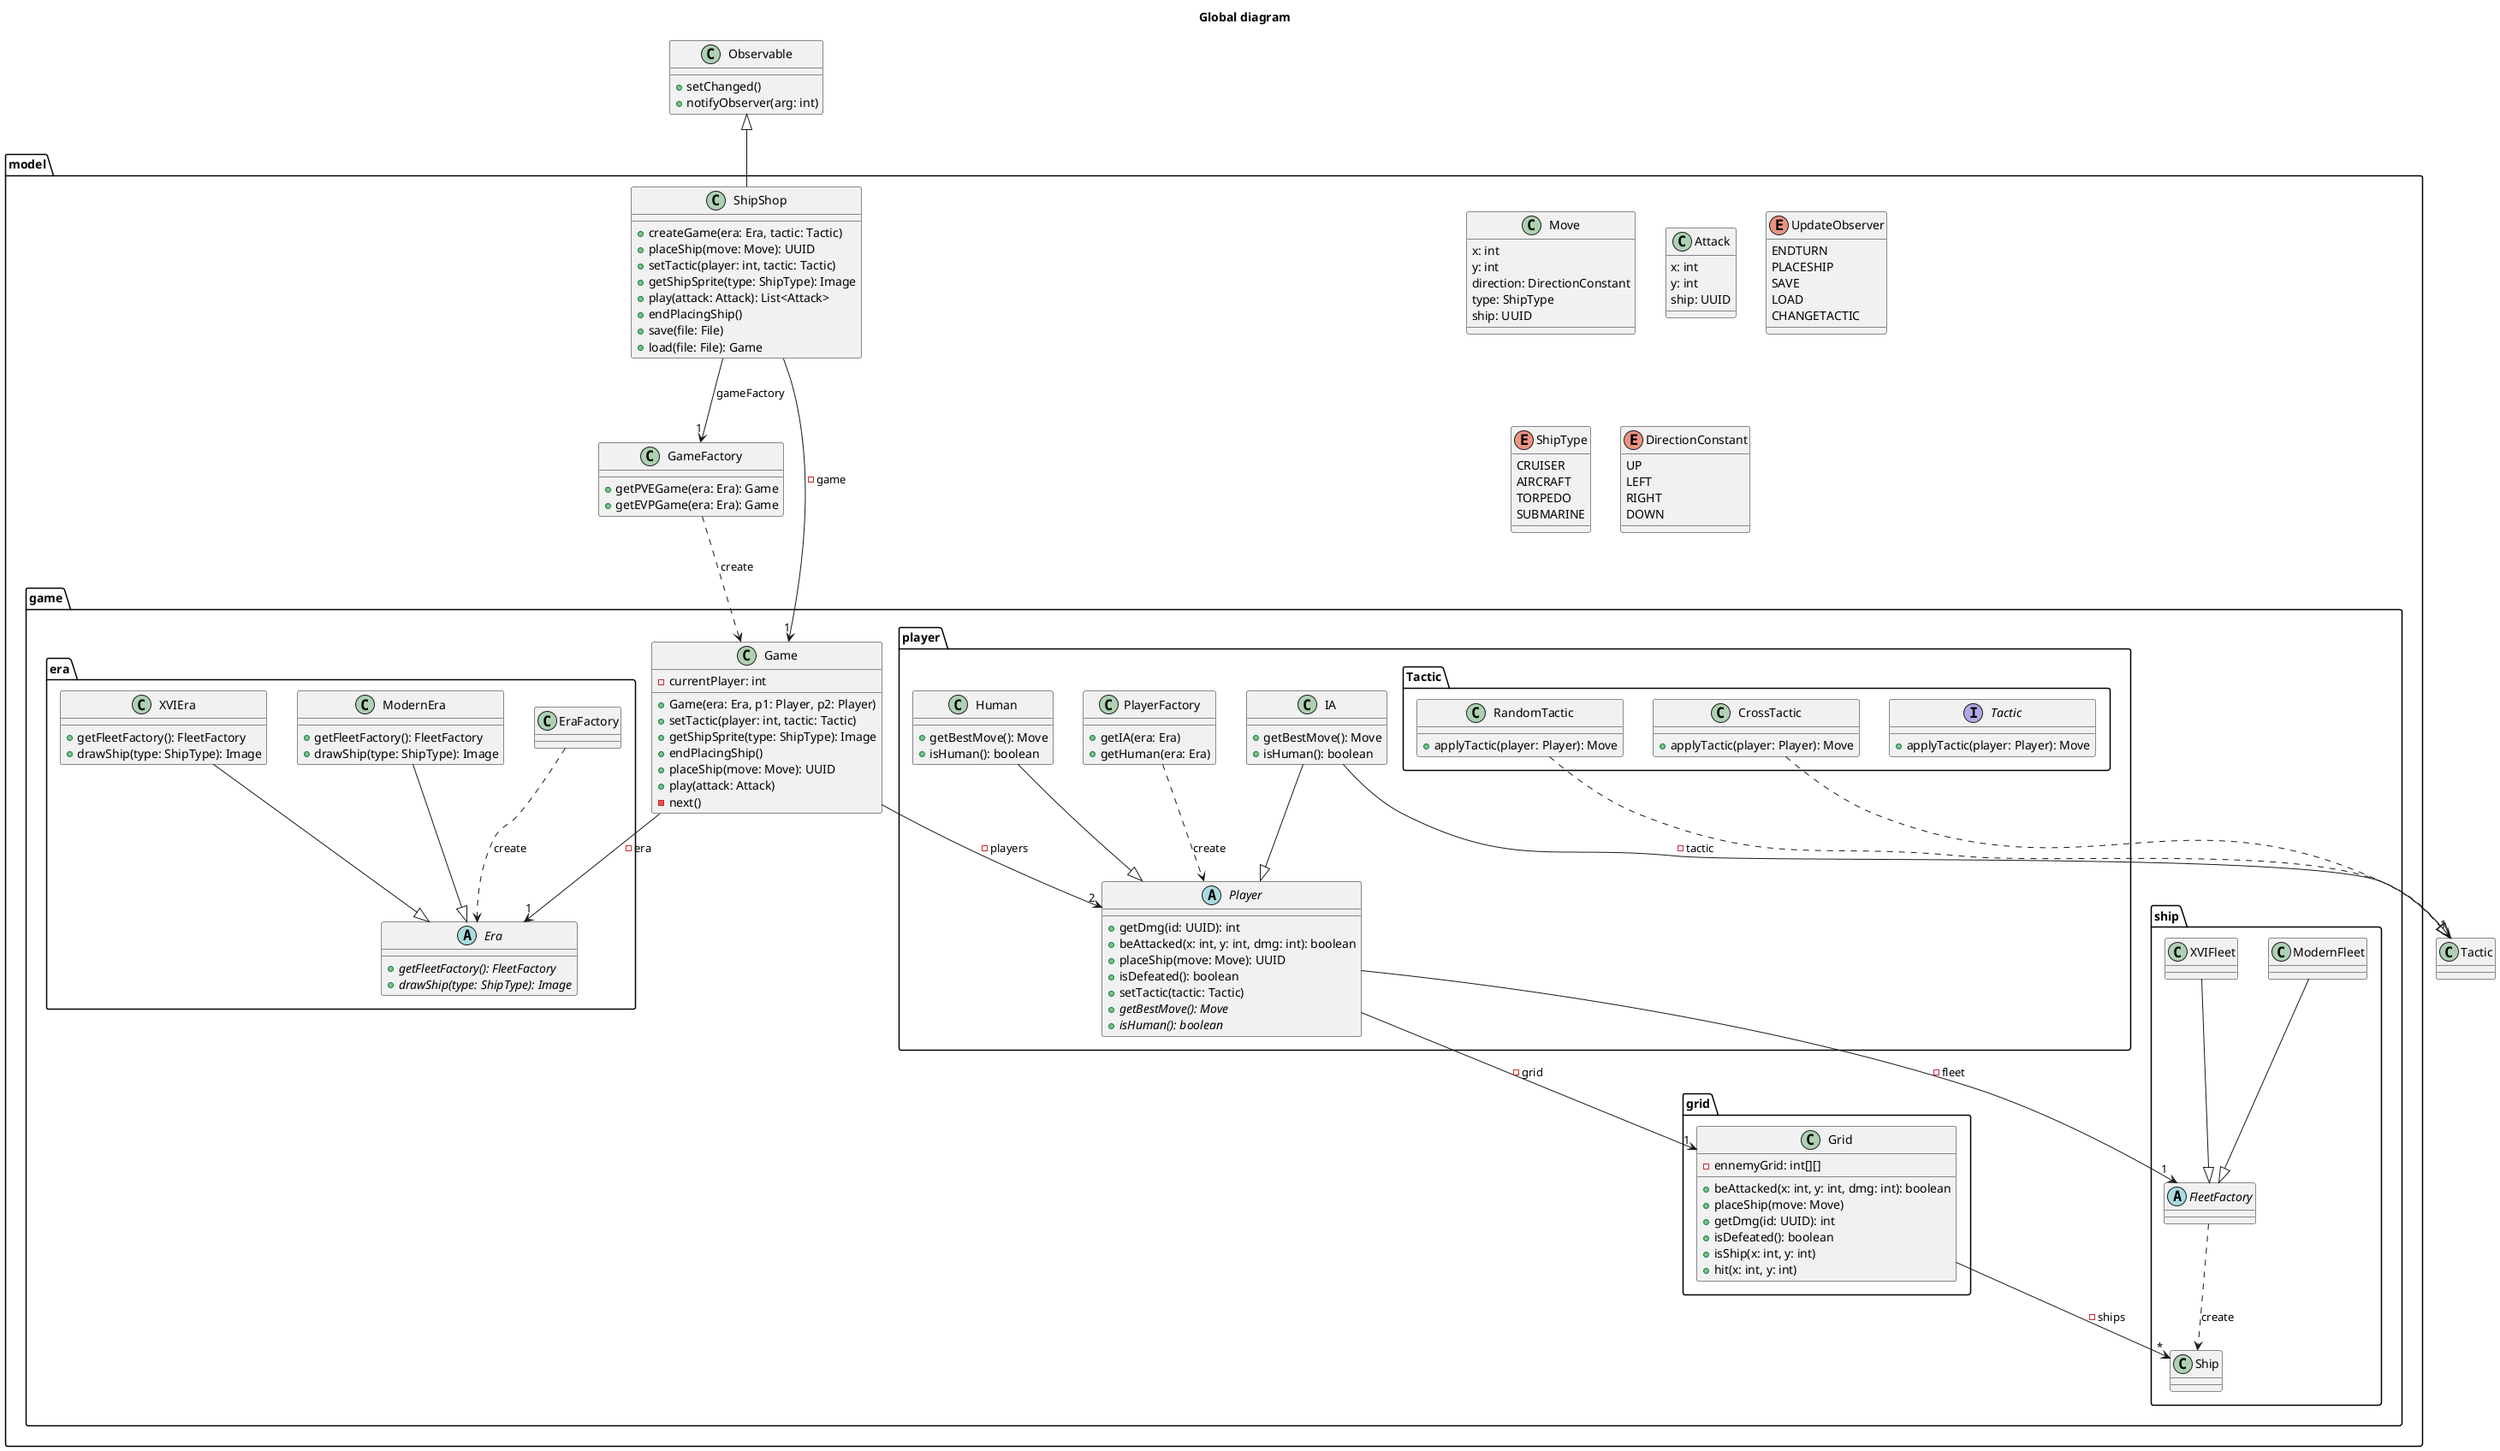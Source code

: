 @startuml

title Global diagram

class Observable{
    + setChanged()
    + notifyObserver(arg: int)
}

package model{

    class Move{
        x: int
        y: int
        direction: DirectionConstant
        type: ShipType
        ship: UUID
    }

    class Attack{
        x: int
        y: int
        ship: UUID
    }

    class GameFactory{
        + getPVEGame(era: Era): Game
        + getEVPGame(era: Era): Game
    }

    enum UpdateObserver{
        ENDTURN
        PLACESHIP
        SAVE
        LOAD
        CHANGETACTIC
    }

    enum ShipType{
        CRUISER
        AIRCRAFT
        TORPEDO
        SUBMARINE
    }

    enum DirectionConstant{
        UP
        LEFT
        RIGHT
        DOWN
    }

    class ShipShop{
        + createGame(era: Era, tactic: Tactic)
        + placeShip(move: Move): UUID
        + setTactic(player: int, tactic: Tactic)
        + getShipSprite(type: ShipType): Image
        + play(attack: Attack): List<Attack>
        + endPlacingShip()
        + save(file: File)
        + load(file: File): Game
    }

    package game{

        package era{

            class EraFactory{

            }

            abstract Era{
                + {abstract} getFleetFactory(): FleetFactory
                + {abstract} drawShip(type: ShipType): Image
            }

            class ModernEra{
                + getFleetFactory(): FleetFactory
                + drawShip(type: ShipType): Image
            }

            class XVIEra{
                + getFleetFactory(): FleetFactory
                + drawShip(type: ShipType): Image
            }

        }

        class Game{
            - currentPlayer: int
            + Game(era: Era, p1: Player, p2: Player)
            + setTactic(player: int, tactic: Tactic)
            + getShipSprite(type: ShipType): Image
            + endPlacingShip()
            + placeShip(move: Move): UUID
            + play(attack: Attack)
            - next()
        }

        package grid{

            class Grid{
                - ennemyGrid: int[][]
                + beAttacked(x: int, y: int, dmg: int): boolean
                + placeShip(move: Move)
                + getDmg(id: UUID): int
                + isDefeated(): boolean
                + isShip(x: int, y: int)
                + hit(x: int, y: int)
            }

        }

        package ship{

            class Ship{

            }

            abstract FleetFactory{

            }

            class ModernFleet{

            }

            class XVIFleet{

            }

        }




        package player{

            class PlayerFactory{
                + getIA(era: Era)
                + getHuman(era: Era)
            }

            abstract Player{
                + getDmg(id: UUID): int
                + beAttacked(x: int, y: int, dmg: int): boolean
                + placeShip(move: Move): UUID
                + isDefeated(): boolean
                + setTactic(tactic: Tactic)
                + {abstract} getBestMove(): Move
                + {abstract} isHuman(): boolean
            }

            class Human{
                + getBestMove(): Move
                + isHuman(): boolean
            }

            class IA{
                + getBestMove(): Move
                + isHuman(): boolean
            }

            package Tactic{

                interface Tactic{
                    + applyTactic(player: Player): Move
                }

                class RandomTactic{
                    + applyTactic(player: Player): Move
                }

                class CrossTactic{
                    + applyTactic(player: Player): Move
                }

            }

        }

    }

}


ShipShop --> "1" GameFactory: gameFactory
ShipShop --> "1" Game: - game
ShipShop -up-|> Observable

GameFactory ..> Game: create

Game --> "2" Player: - players

Grid --> "*" Ship: - ships

FleetFactory ..> Ship: "create"

PlayerFactory ..>  Player: "create"

Player --> "1" FleetFactory: - fleet
Player --> "1" Grid: - grid

ModernFleet --|> FleetFactory
XVIFleet --|> FleetFactory

Human --|> Player

IA --|> Player
IA --> "1" Tactic: - tactic

RandomTactic ..|> Tactic
CrossTactic ..|> Tactic

Game --> "1" Era: - era
EraFactory ..> Era: create

ModernEra --|> Era
XVIEra --|> Era

@enduml